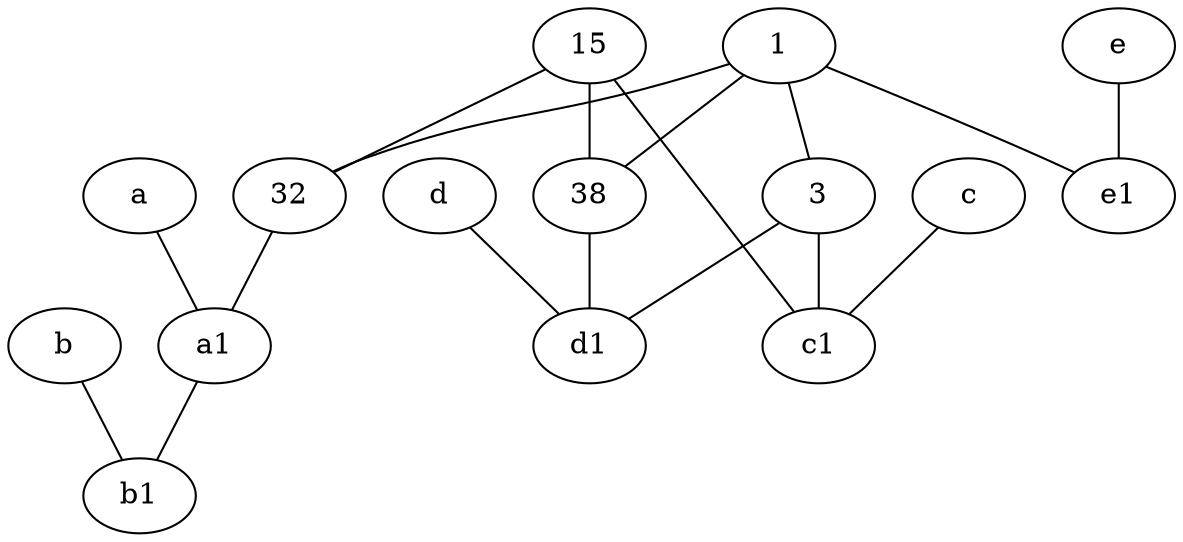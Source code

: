 graph {
	node [labelfontsize=50]
	b [labelfontsize=50 pos="10,4!"]
	e [labelfontsize=50 pos="7,9!"]
	c1 [labelfontsize=50 pos="4.5,3!"]
	a1 [labelfontsize=50 pos="8,3!"]
	32 [labelfontsize=50]
	38 [labelfontsize=50]
	3 [labelfontsize=50]
	d [labelfontsize=50 pos="2,5!"]
	1 [labelfontsize=50]
	b1 [labelfontsize=50 pos="9,4!"]
	c [labelfontsize=50 pos="4.5,2!"]
	e1 [labelfontsize=50 pos="7,7!"]
	a [labelfontsize=50 pos="8,2!"]
	d1 [labelfontsize=50 pos="3,5!"]
	15 [labelfontsize=50]
	e -- e1
	a1 -- b1
	32 -- a1
	15 -- 32
	c -- c1
	15 -- 38
	d -- d1
	b -- b1
	3 -- d1
	3 -- c1
	1 -- e1
	1 -- 3
	15 -- c1
	38 -- d1
	a -- a1
	1 -- 32
	1 -- 38
}
